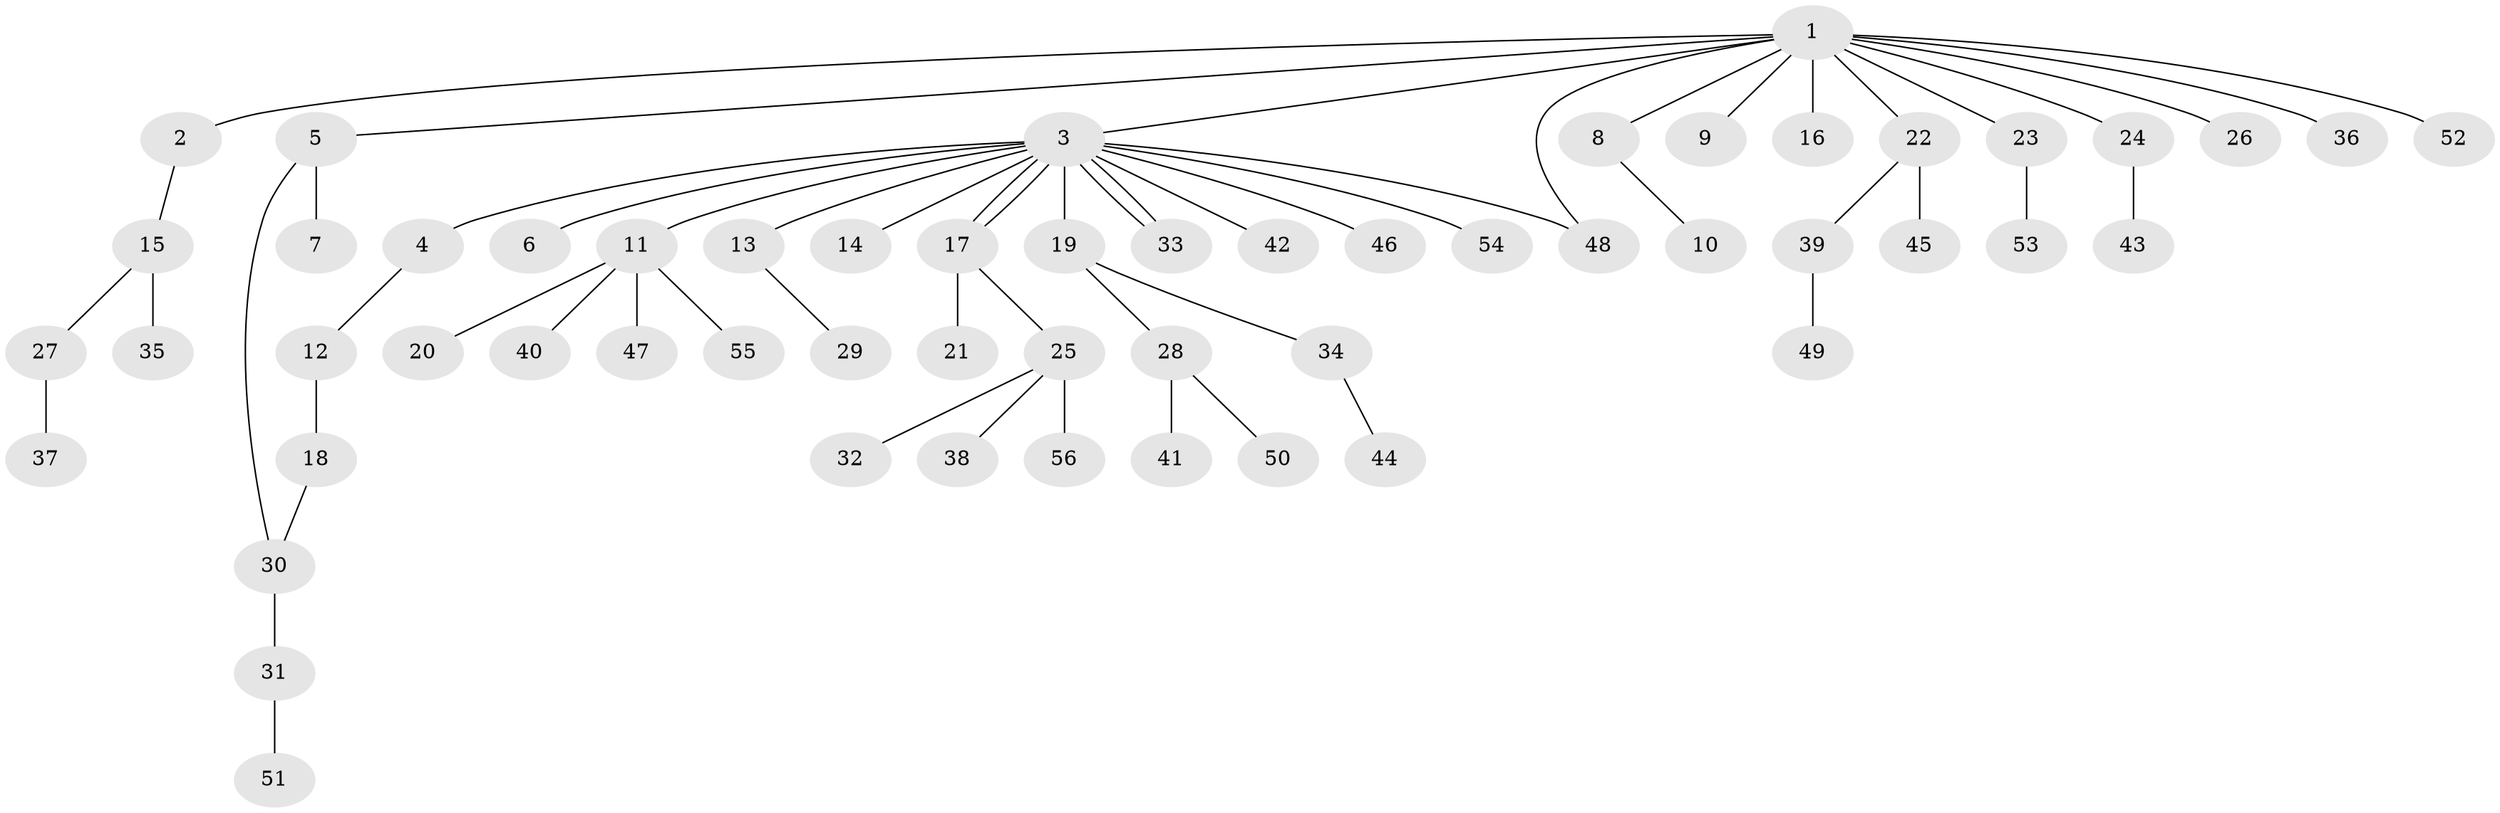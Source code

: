 // coarse degree distribution, {12: 0.02631578947368421, 3: 0.10526315789473684, 15: 0.02631578947368421, 2: 0.15789473684210525, 1: 0.6578947368421053, 4: 0.02631578947368421}
// Generated by graph-tools (version 1.1) at 2025/52/02/27/25 19:52:00]
// undirected, 56 vertices, 59 edges
graph export_dot {
graph [start="1"]
  node [color=gray90,style=filled];
  1;
  2;
  3;
  4;
  5;
  6;
  7;
  8;
  9;
  10;
  11;
  12;
  13;
  14;
  15;
  16;
  17;
  18;
  19;
  20;
  21;
  22;
  23;
  24;
  25;
  26;
  27;
  28;
  29;
  30;
  31;
  32;
  33;
  34;
  35;
  36;
  37;
  38;
  39;
  40;
  41;
  42;
  43;
  44;
  45;
  46;
  47;
  48;
  49;
  50;
  51;
  52;
  53;
  54;
  55;
  56;
  1 -- 2;
  1 -- 3;
  1 -- 5;
  1 -- 8;
  1 -- 9;
  1 -- 16;
  1 -- 22;
  1 -- 23;
  1 -- 24;
  1 -- 26;
  1 -- 36;
  1 -- 48;
  1 -- 52;
  2 -- 15;
  3 -- 4;
  3 -- 6;
  3 -- 11;
  3 -- 13;
  3 -- 14;
  3 -- 17;
  3 -- 17;
  3 -- 19;
  3 -- 33;
  3 -- 33;
  3 -- 42;
  3 -- 46;
  3 -- 48;
  3 -- 54;
  4 -- 12;
  5 -- 7;
  5 -- 30;
  8 -- 10;
  11 -- 20;
  11 -- 40;
  11 -- 47;
  11 -- 55;
  12 -- 18;
  13 -- 29;
  15 -- 27;
  15 -- 35;
  17 -- 21;
  17 -- 25;
  18 -- 30;
  19 -- 28;
  19 -- 34;
  22 -- 39;
  22 -- 45;
  23 -- 53;
  24 -- 43;
  25 -- 32;
  25 -- 38;
  25 -- 56;
  27 -- 37;
  28 -- 41;
  28 -- 50;
  30 -- 31;
  31 -- 51;
  34 -- 44;
  39 -- 49;
}
